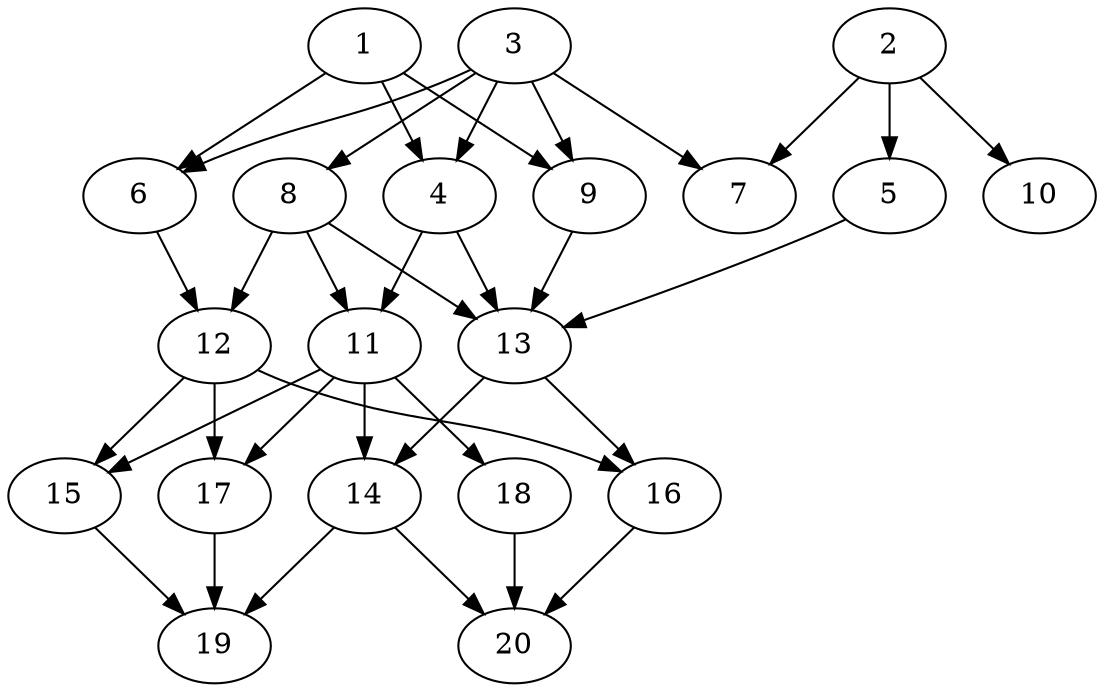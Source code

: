 // DAG automatically generated by daggen at Tue Jul 23 14:28:59 2019
// ./daggen --dot -n 20 --ccr 0.3 --fat 0.6 --regular 0.5 --density 0.7 --mindata 5242880 --maxdata 52428800 
digraph G {
  1 [size="89395200", alpha="0.18", expect_size="26818560"] 
  1 -> 4 [size ="26818560"]
  1 -> 6 [size ="26818560"]
  1 -> 9 [size ="26818560"]
  2 [size="90565973", alpha="0.04", expect_size="27169792"] 
  2 -> 5 [size ="27169792"]
  2 -> 7 [size ="27169792"]
  2 -> 10 [size ="27169792"]
  3 [size="128262827", alpha="0.05", expect_size="38478848"] 
  3 -> 4 [size ="38478848"]
  3 -> 6 [size ="38478848"]
  3 -> 7 [size ="38478848"]
  3 -> 8 [size ="38478848"]
  3 -> 9 [size ="38478848"]
  4 [size="100167680", alpha="0.10", expect_size="30050304"] 
  4 -> 11 [size ="30050304"]
  4 -> 13 [size ="30050304"]
  5 [size="87978667", alpha="0.02", expect_size="26393600"] 
  5 -> 13 [size ="26393600"]
  6 [size="169007787", alpha="0.04", expect_size="50702336"] 
  6 -> 12 [size ="50702336"]
  7 [size="165164373", alpha="0.18", expect_size="49549312"] 
  8 [size="38867627", alpha="0.19", expect_size="11660288"] 
  8 -> 11 [size ="11660288"]
  8 -> 12 [size ="11660288"]
  8 -> 13 [size ="11660288"]
  9 [size="129419947", alpha="0.02", expect_size="38825984"] 
  9 -> 13 [size ="38825984"]
  10 [size="99785387", alpha="0.10", expect_size="29935616"] 
  11 [size="49848320", alpha="0.05", expect_size="14954496"] 
  11 -> 14 [size ="14954496"]
  11 -> 15 [size ="14954496"]
  11 -> 17 [size ="14954496"]
  11 -> 18 [size ="14954496"]
  12 [size="37123413", alpha="0.08", expect_size="11137024"] 
  12 -> 15 [size ="11137024"]
  12 -> 16 [size ="11137024"]
  12 -> 17 [size ="11137024"]
  13 [size="66222080", alpha="0.02", expect_size="19866624"] 
  13 -> 14 [size ="19866624"]
  13 -> 16 [size ="19866624"]
  14 [size="107246933", alpha="0.03", expect_size="32174080"] 
  14 -> 19 [size ="32174080"]
  14 -> 20 [size ="32174080"]
  15 [size="27549013", alpha="0.12", expect_size="8264704"] 
  15 -> 19 [size ="8264704"]
  16 [size="45878613", alpha="0.00", expect_size="13763584"] 
  16 -> 20 [size ="13763584"]
  17 [size="76666880", alpha="0.14", expect_size="23000064"] 
  17 -> 19 [size ="23000064"]
  18 [size="57890133", alpha="0.10", expect_size="17367040"] 
  18 -> 20 [size ="17367040"]
  19 [size="46530560", alpha="0.02", expect_size="13959168"] 
  20 [size="59692373", alpha="0.17", expect_size="17907712"] 
}
